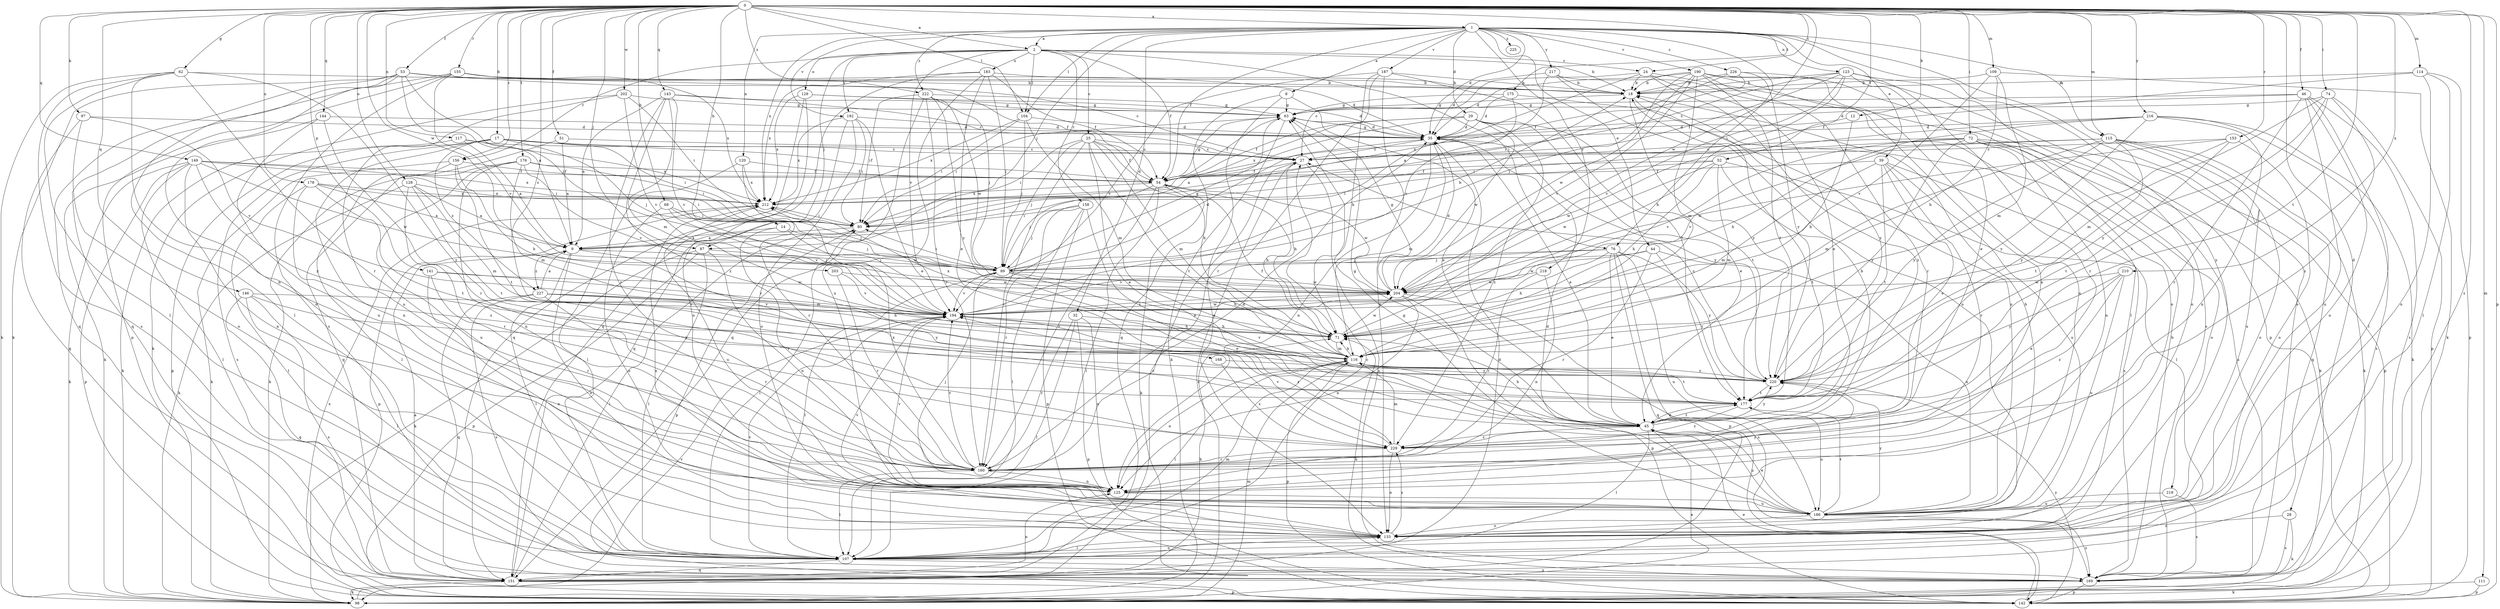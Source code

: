 strict digraph  {
0;
1;
2;
8;
9;
12;
14;
17;
18;
24;
25;
27;
28;
29;
32;
35;
39;
44;
45;
46;
51;
52;
53;
54;
62;
63;
68;
71;
72;
74;
76;
80;
87;
89;
97;
98;
104;
107;
109;
111;
114;
115;
116;
117;
120;
123;
125;
128;
129;
133;
141;
142;
143;
144;
146;
149;
151;
153;
155;
156;
158;
160;
168;
169;
175;
176;
177;
178;
183;
186;
187;
190;
192;
194;
202;
203;
204;
210;
212;
216;
217;
218;
219;
220;
222;
225;
226;
227;
229;
0 -> 1  [label=a];
0 -> 2  [label=a];
0 -> 12  [label=b];
0 -> 14  [label=b];
0 -> 17  [label=b];
0 -> 24  [label=c];
0 -> 28  [label=d];
0 -> 46  [label=f];
0 -> 51  [label=f];
0 -> 52  [label=f];
0 -> 53  [label=f];
0 -> 62  [label=g];
0 -> 68  [label=h];
0 -> 72  [label=i];
0 -> 74  [label=i];
0 -> 87  [label=j];
0 -> 97  [label=k];
0 -> 104  [label=l];
0 -> 109  [label=m];
0 -> 111  [label=m];
0 -> 114  [label=m];
0 -> 115  [label=m];
0 -> 117  [label=n];
0 -> 128  [label=o];
0 -> 141  [label=p];
0 -> 142  [label=p];
0 -> 143  [label=q];
0 -> 144  [label=q];
0 -> 146  [label=q];
0 -> 149  [label=q];
0 -> 153  [label=r];
0 -> 155  [label=r];
0 -> 156  [label=r];
0 -> 168  [label=s];
0 -> 169  [label=s];
0 -> 175  [label=t];
0 -> 176  [label=t];
0 -> 177  [label=t];
0 -> 178  [label=u];
0 -> 202  [label=w];
0 -> 203  [label=w];
0 -> 204  [label=w];
0 -> 210  [label=x];
0 -> 216  [label=y];
0 -> 222  [label=z];
1 -> 2  [label=a];
1 -> 8  [label=a];
1 -> 29  [label=d];
1 -> 32  [label=d];
1 -> 35  [label=d];
1 -> 39  [label=e];
1 -> 44  [label=e];
1 -> 54  [label=f];
1 -> 76  [label=i];
1 -> 87  [label=j];
1 -> 104  [label=l];
1 -> 115  [label=m];
1 -> 120  [label=n];
1 -> 123  [label=n];
1 -> 169  [label=s];
1 -> 187  [label=v];
1 -> 190  [label=v];
1 -> 192  [label=v];
1 -> 212  [label=x];
1 -> 217  [label=y];
1 -> 218  [label=y];
1 -> 219  [label=y];
1 -> 222  [label=z];
1 -> 225  [label=z];
1 -> 226  [label=z];
2 -> 18  [label=b];
2 -> 24  [label=c];
2 -> 25  [label=c];
2 -> 54  [label=f];
2 -> 76  [label=i];
2 -> 87  [label=j];
2 -> 104  [label=l];
2 -> 129  [label=o];
2 -> 156  [label=r];
2 -> 158  [label=r];
2 -> 183  [label=u];
2 -> 192  [label=v];
2 -> 194  [label=v];
8 -> 45  [label=e];
8 -> 63  [label=g];
8 -> 133  [label=o];
8 -> 151  [label=q];
9 -> 89  [label=j];
9 -> 107  [label=l];
9 -> 116  [label=m];
9 -> 133  [label=o];
9 -> 227  [label=z];
12 -> 35  [label=d];
12 -> 71  [label=h];
14 -> 9  [label=a];
14 -> 89  [label=j];
14 -> 160  [label=r];
14 -> 204  [label=w];
17 -> 27  [label=c];
17 -> 54  [label=f];
17 -> 80  [label=i];
17 -> 89  [label=j];
17 -> 125  [label=n];
17 -> 142  [label=p];
17 -> 169  [label=s];
17 -> 227  [label=z];
18 -> 63  [label=g];
18 -> 186  [label=u];
18 -> 220  [label=y];
24 -> 9  [label=a];
24 -> 18  [label=b];
24 -> 27  [label=c];
24 -> 45  [label=e];
24 -> 133  [label=o];
24 -> 229  [label=z];
25 -> 27  [label=c];
25 -> 45  [label=e];
25 -> 54  [label=f];
25 -> 71  [label=h];
25 -> 80  [label=i];
25 -> 89  [label=j];
25 -> 116  [label=m];
25 -> 160  [label=r];
25 -> 177  [label=t];
27 -> 54  [label=f];
27 -> 71  [label=h];
27 -> 169  [label=s];
28 -> 98  [label=k];
28 -> 133  [label=o];
28 -> 169  [label=s];
29 -> 9  [label=a];
29 -> 35  [label=d];
29 -> 45  [label=e];
29 -> 54  [label=f];
29 -> 177  [label=t];
29 -> 204  [label=w];
29 -> 212  [label=x];
29 -> 229  [label=z];
32 -> 71  [label=h];
32 -> 107  [label=l];
32 -> 125  [label=n];
32 -> 142  [label=p];
32 -> 160  [label=r];
35 -> 27  [label=c];
35 -> 45  [label=e];
35 -> 63  [label=g];
35 -> 116  [label=m];
35 -> 125  [label=n];
35 -> 220  [label=y];
39 -> 45  [label=e];
39 -> 54  [label=f];
39 -> 116  [label=m];
39 -> 160  [label=r];
39 -> 169  [label=s];
39 -> 177  [label=t];
39 -> 186  [label=u];
44 -> 89  [label=j];
44 -> 160  [label=r];
44 -> 177  [label=t];
44 -> 186  [label=u];
44 -> 204  [label=w];
45 -> 63  [label=g];
45 -> 71  [label=h];
45 -> 107  [label=l];
45 -> 177  [label=t];
45 -> 186  [label=u];
45 -> 220  [label=y];
45 -> 229  [label=z];
46 -> 35  [label=d];
46 -> 63  [label=g];
46 -> 107  [label=l];
46 -> 133  [label=o];
46 -> 160  [label=r];
46 -> 169  [label=s];
46 -> 186  [label=u];
51 -> 9  [label=a];
51 -> 27  [label=c];
51 -> 151  [label=q];
52 -> 54  [label=f];
52 -> 71  [label=h];
52 -> 80  [label=i];
52 -> 107  [label=l];
52 -> 116  [label=m];
52 -> 177  [label=t];
52 -> 204  [label=w];
53 -> 9  [label=a];
53 -> 18  [label=b];
53 -> 27  [label=c];
53 -> 54  [label=f];
53 -> 89  [label=j];
53 -> 98  [label=k];
53 -> 107  [label=l];
53 -> 133  [label=o];
53 -> 151  [label=q];
54 -> 63  [label=g];
54 -> 71  [label=h];
54 -> 89  [label=j];
54 -> 98  [label=k];
54 -> 107  [label=l];
54 -> 160  [label=r];
54 -> 204  [label=w];
54 -> 212  [label=x];
62 -> 18  [label=b];
62 -> 98  [label=k];
62 -> 107  [label=l];
62 -> 125  [label=n];
62 -> 160  [label=r];
62 -> 169  [label=s];
62 -> 229  [label=z];
63 -> 35  [label=d];
63 -> 54  [label=f];
63 -> 80  [label=i];
63 -> 98  [label=k];
68 -> 80  [label=i];
68 -> 89  [label=j];
68 -> 133  [label=o];
68 -> 194  [label=v];
71 -> 116  [label=m];
71 -> 204  [label=w];
71 -> 212  [label=x];
72 -> 27  [label=c];
72 -> 98  [label=k];
72 -> 125  [label=n];
72 -> 133  [label=o];
72 -> 142  [label=p];
72 -> 169  [label=s];
72 -> 194  [label=v];
72 -> 204  [label=w];
72 -> 220  [label=y];
74 -> 63  [label=g];
74 -> 116  [label=m];
74 -> 142  [label=p];
74 -> 177  [label=t];
74 -> 220  [label=y];
74 -> 229  [label=z];
76 -> 45  [label=e];
76 -> 71  [label=h];
76 -> 89  [label=j];
76 -> 142  [label=p];
76 -> 151  [label=q];
76 -> 186  [label=u];
76 -> 194  [label=v];
76 -> 220  [label=y];
80 -> 9  [label=a];
80 -> 142  [label=p];
87 -> 89  [label=j];
87 -> 98  [label=k];
87 -> 107  [label=l];
87 -> 125  [label=n];
87 -> 142  [label=p];
89 -> 18  [label=b];
89 -> 35  [label=d];
89 -> 45  [label=e];
89 -> 63  [label=g];
89 -> 71  [label=h];
89 -> 80  [label=i];
89 -> 107  [label=l];
89 -> 194  [label=v];
89 -> 204  [label=w];
97 -> 35  [label=d];
97 -> 133  [label=o];
97 -> 151  [label=q];
97 -> 194  [label=v];
98 -> 27  [label=c];
98 -> 45  [label=e];
98 -> 116  [label=m];
98 -> 194  [label=v];
104 -> 35  [label=d];
104 -> 80  [label=i];
104 -> 89  [label=j];
104 -> 116  [label=m];
104 -> 212  [label=x];
107 -> 27  [label=c];
107 -> 80  [label=i];
107 -> 116  [label=m];
107 -> 133  [label=o];
107 -> 151  [label=q];
107 -> 169  [label=s];
107 -> 194  [label=v];
109 -> 18  [label=b];
109 -> 71  [label=h];
109 -> 98  [label=k];
109 -> 116  [label=m];
109 -> 194  [label=v];
111 -> 98  [label=k];
111 -> 142  [label=p];
114 -> 18  [label=b];
114 -> 54  [label=f];
114 -> 107  [label=l];
114 -> 133  [label=o];
114 -> 142  [label=p];
115 -> 27  [label=c];
115 -> 98  [label=k];
115 -> 116  [label=m];
115 -> 133  [label=o];
115 -> 151  [label=q];
115 -> 177  [label=t];
115 -> 186  [label=u];
115 -> 194  [label=v];
115 -> 220  [label=y];
116 -> 54  [label=f];
116 -> 71  [label=h];
116 -> 107  [label=l];
116 -> 125  [label=n];
116 -> 142  [label=p];
116 -> 177  [label=t];
116 -> 194  [label=v];
116 -> 220  [label=y];
117 -> 9  [label=a];
117 -> 27  [label=c];
117 -> 98  [label=k];
117 -> 212  [label=x];
120 -> 54  [label=f];
120 -> 107  [label=l];
120 -> 160  [label=r];
120 -> 212  [label=x];
123 -> 18  [label=b];
123 -> 27  [label=c];
123 -> 45  [label=e];
123 -> 54  [label=f];
123 -> 71  [label=h];
123 -> 160  [label=r];
123 -> 169  [label=s];
123 -> 194  [label=v];
125 -> 89  [label=j];
125 -> 186  [label=u];
125 -> 194  [label=v];
125 -> 220  [label=y];
128 -> 9  [label=a];
128 -> 98  [label=k];
128 -> 116  [label=m];
128 -> 160  [label=r];
128 -> 177  [label=t];
128 -> 212  [label=x];
129 -> 35  [label=d];
129 -> 63  [label=g];
129 -> 133  [label=o];
129 -> 151  [label=q];
129 -> 212  [label=x];
133 -> 107  [label=l];
133 -> 212  [label=x];
133 -> 229  [label=z];
141 -> 133  [label=o];
141 -> 160  [label=r];
141 -> 194  [label=v];
141 -> 204  [label=w];
142 -> 45  [label=e];
142 -> 212  [label=x];
142 -> 220  [label=y];
143 -> 9  [label=a];
143 -> 27  [label=c];
143 -> 63  [label=g];
143 -> 116  [label=m];
143 -> 160  [label=r];
143 -> 194  [label=v];
143 -> 229  [label=z];
144 -> 35  [label=d];
144 -> 98  [label=k];
144 -> 160  [label=r];
144 -> 186  [label=u];
146 -> 107  [label=l];
146 -> 151  [label=q];
146 -> 169  [label=s];
146 -> 194  [label=v];
146 -> 220  [label=y];
149 -> 54  [label=f];
149 -> 80  [label=i];
149 -> 98  [label=k];
149 -> 107  [label=l];
149 -> 125  [label=n];
149 -> 142  [label=p];
149 -> 204  [label=w];
149 -> 212  [label=x];
149 -> 220  [label=y];
151 -> 9  [label=a];
151 -> 27  [label=c];
151 -> 35  [label=d];
151 -> 71  [label=h];
151 -> 80  [label=i];
151 -> 98  [label=k];
151 -> 125  [label=n];
151 -> 142  [label=p];
153 -> 27  [label=c];
153 -> 133  [label=o];
153 -> 177  [label=t];
153 -> 204  [label=w];
153 -> 220  [label=y];
155 -> 18  [label=b];
155 -> 35  [label=d];
155 -> 142  [label=p];
155 -> 151  [label=q];
155 -> 169  [label=s];
155 -> 194  [label=v];
155 -> 212  [label=x];
156 -> 54  [label=f];
156 -> 71  [label=h];
156 -> 98  [label=k];
156 -> 107  [label=l];
156 -> 177  [label=t];
158 -> 45  [label=e];
158 -> 80  [label=i];
158 -> 89  [label=j];
158 -> 107  [label=l];
158 -> 142  [label=p];
158 -> 160  [label=r];
160 -> 35  [label=d];
160 -> 107  [label=l];
160 -> 125  [label=n];
160 -> 194  [label=v];
160 -> 212  [label=x];
168 -> 220  [label=y];
168 -> 229  [label=z];
169 -> 18  [label=b];
169 -> 71  [label=h];
169 -> 142  [label=p];
175 -> 35  [label=d];
175 -> 63  [label=g];
175 -> 212  [label=x];
175 -> 220  [label=y];
176 -> 54  [label=f];
176 -> 80  [label=i];
176 -> 98  [label=k];
176 -> 116  [label=m];
176 -> 125  [label=n];
176 -> 186  [label=u];
176 -> 194  [label=v];
177 -> 45  [label=e];
177 -> 186  [label=u];
177 -> 229  [label=z];
178 -> 9  [label=a];
178 -> 80  [label=i];
178 -> 107  [label=l];
178 -> 177  [label=t];
178 -> 212  [label=x];
178 -> 229  [label=z];
183 -> 18  [label=b];
183 -> 45  [label=e];
183 -> 54  [label=f];
183 -> 89  [label=j];
183 -> 151  [label=q];
183 -> 186  [label=u];
183 -> 212  [label=x];
186 -> 18  [label=b];
186 -> 35  [label=d];
186 -> 45  [label=e];
186 -> 63  [label=g];
186 -> 133  [label=o];
186 -> 169  [label=s];
186 -> 177  [label=t];
186 -> 194  [label=v];
186 -> 220  [label=y];
187 -> 18  [label=b];
187 -> 71  [label=h];
187 -> 133  [label=o];
187 -> 160  [label=r];
187 -> 177  [label=t];
187 -> 194  [label=v];
190 -> 18  [label=b];
190 -> 35  [label=d];
190 -> 89  [label=j];
190 -> 116  [label=m];
190 -> 125  [label=n];
190 -> 142  [label=p];
190 -> 160  [label=r];
190 -> 177  [label=t];
190 -> 186  [label=u];
190 -> 194  [label=v];
190 -> 204  [label=w];
192 -> 35  [label=d];
192 -> 45  [label=e];
192 -> 80  [label=i];
192 -> 133  [label=o];
192 -> 151  [label=q];
192 -> 212  [label=x];
194 -> 71  [label=h];
194 -> 204  [label=w];
194 -> 229  [label=z];
202 -> 63  [label=g];
202 -> 80  [label=i];
202 -> 98  [label=k];
202 -> 186  [label=u];
202 -> 194  [label=v];
203 -> 160  [label=r];
203 -> 194  [label=v];
203 -> 204  [label=w];
204 -> 35  [label=d];
204 -> 63  [label=g];
204 -> 125  [label=n];
204 -> 142  [label=p];
204 -> 169  [label=s];
204 -> 194  [label=v];
210 -> 45  [label=e];
210 -> 186  [label=u];
210 -> 204  [label=w];
210 -> 220  [label=y];
210 -> 229  [label=z];
212 -> 80  [label=i];
212 -> 142  [label=p];
212 -> 186  [label=u];
216 -> 35  [label=d];
216 -> 71  [label=h];
216 -> 80  [label=i];
216 -> 98  [label=k];
216 -> 125  [label=n];
216 -> 169  [label=s];
216 -> 220  [label=y];
217 -> 18  [label=b];
217 -> 35  [label=d];
217 -> 107  [label=l];
217 -> 133  [label=o];
217 -> 194  [label=v];
218 -> 125  [label=n];
218 -> 160  [label=r];
218 -> 204  [label=w];
219 -> 169  [label=s];
219 -> 186  [label=u];
220 -> 27  [label=c];
220 -> 177  [label=t];
222 -> 63  [label=g];
222 -> 80  [label=i];
222 -> 89  [label=j];
222 -> 151  [label=q];
222 -> 160  [label=r];
222 -> 204  [label=w];
222 -> 220  [label=y];
226 -> 18  [label=b];
226 -> 54  [label=f];
226 -> 80  [label=i];
226 -> 133  [label=o];
226 -> 220  [label=y];
227 -> 9  [label=a];
227 -> 71  [label=h];
227 -> 151  [label=q];
227 -> 160  [label=r];
227 -> 169  [label=s];
227 -> 194  [label=v];
227 -> 220  [label=y];
229 -> 18  [label=b];
229 -> 116  [label=m];
229 -> 133  [label=o];
229 -> 160  [label=r];
229 -> 194  [label=v];
}
